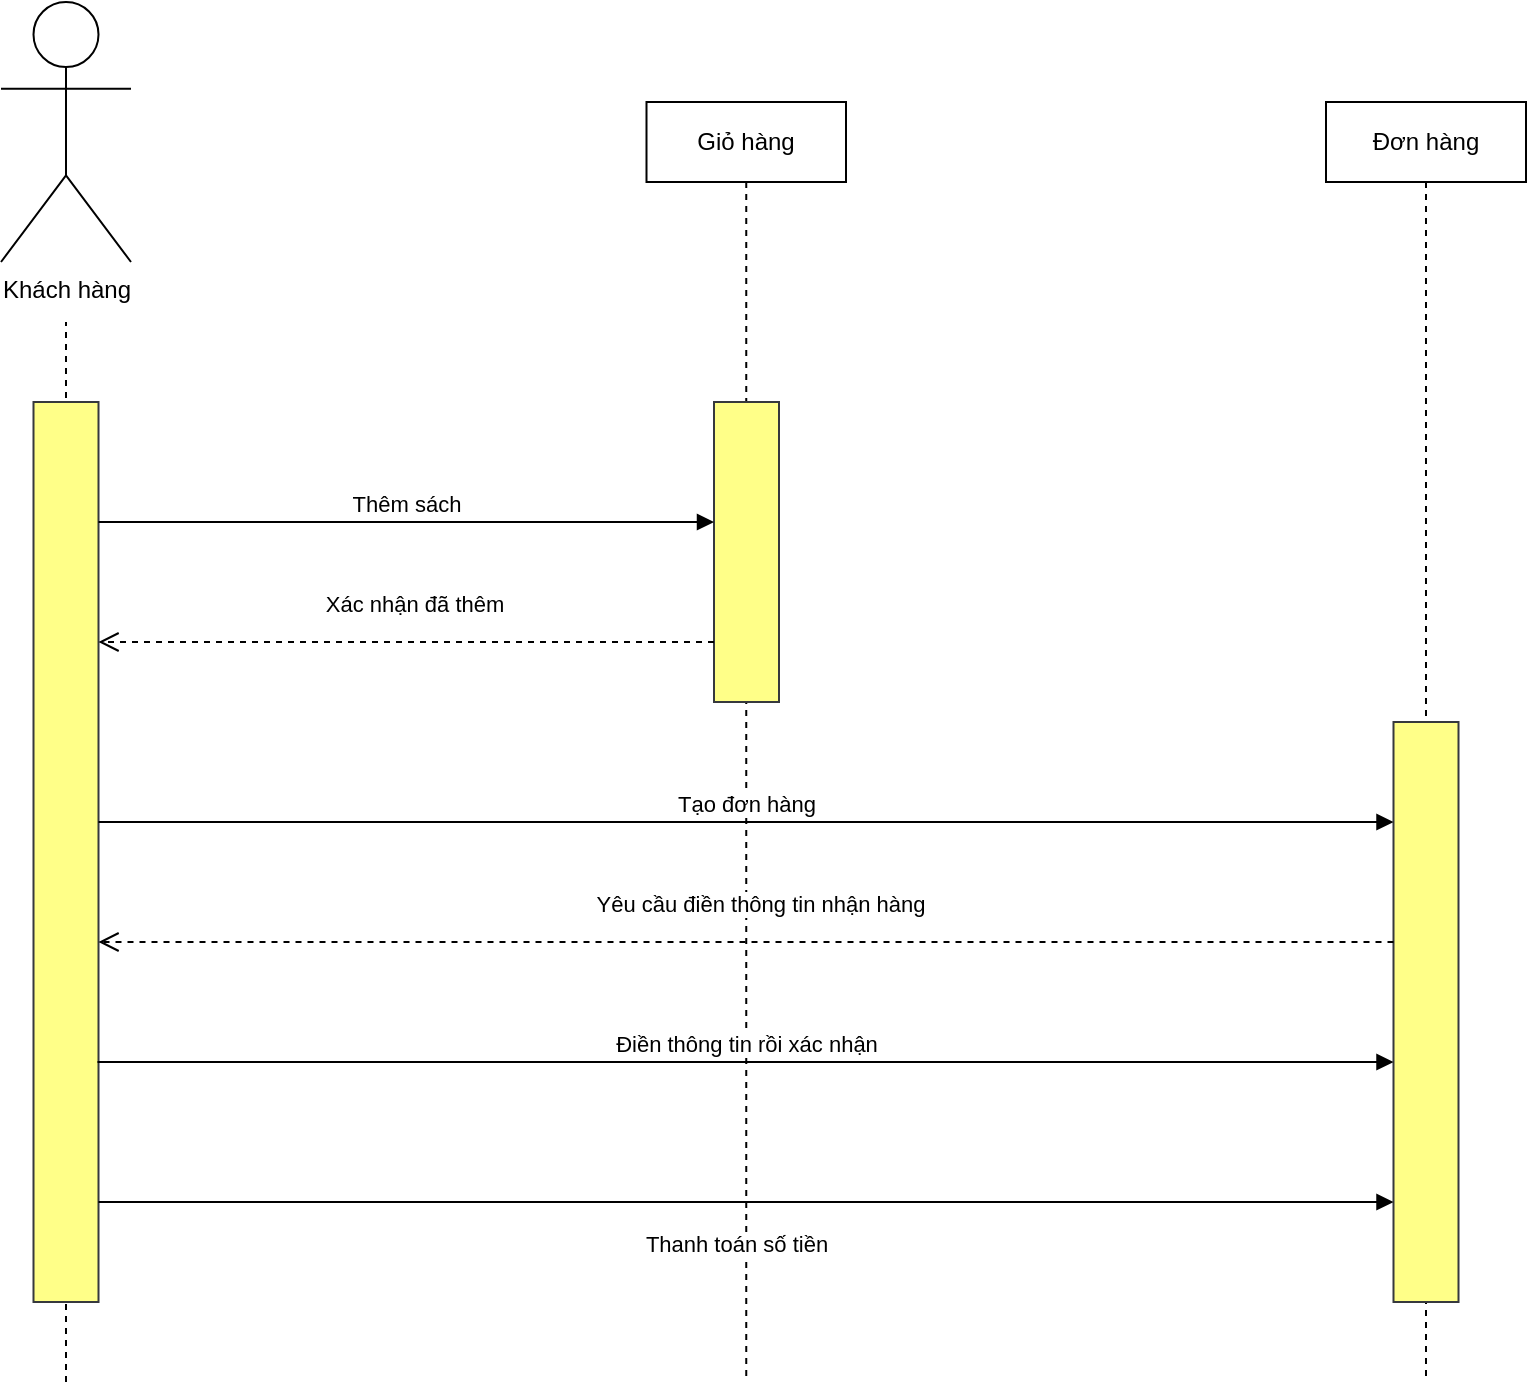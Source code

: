 <mxfile version="27.0.6">
  <diagram name="Page-1" id="qzvqXsZ5ZwBJdFictUcA">
    <mxGraphModel dx="1426" dy="783" grid="1" gridSize="10" guides="1" tooltips="1" connect="1" arrows="1" fold="1" page="1" pageScale="1" pageWidth="850" pageHeight="1100" math="0" shadow="0">
      <root>
        <mxCell id="0" />
        <mxCell id="1" parent="0" />
        <mxCell id="UMYcjgCTO4qiesuA8_Jj-19" value="" style="endArrow=none;dashed=1;html=1;rounded=0;" edge="1" parent="1">
          <mxGeometry width="50" height="50" relative="1" as="geometry">
            <mxPoint x="220" y="720" as="sourcePoint" />
            <mxPoint x="220" y="190" as="targetPoint" />
          </mxGeometry>
        </mxCell>
        <mxCell id="cKce5plZVRJmbIAS20uQ-10" value="Giỏ hàng" style="shape=umlLifeline;perimeter=lifelinePerimeter;whiteSpace=wrap;html=1;container=1;dropTarget=0;collapsible=0;recursiveResize=0;outlineConnect=0;portConstraint=eastwest;newEdgeStyle={&quot;curved&quot;:0,&quot;rounded&quot;:0};" parent="1" vertex="1">
          <mxGeometry x="510.25" y="80" width="99.75" height="640" as="geometry" />
        </mxCell>
        <mxCell id="cKce5plZVRJmbIAS20uQ-11" value="" style="html=1;points=[[0,0,0,0,5],[0,1,0,0,-5],[1,0,0,0,5],[1,1,0,0,-5]];perimeter=orthogonalPerimeter;outlineConnect=0;targetShapes=umlLifeline;portConstraint=eastwest;newEdgeStyle={&quot;curved&quot;:0,&quot;rounded&quot;:0};fillColor=#ffff88;strokeColor=#36393d;" parent="1" vertex="1">
          <mxGeometry x="203.75" y="230" width="32.5" height="450" as="geometry" />
        </mxCell>
        <mxCell id="cKce5plZVRJmbIAS20uQ-12" value="" style="html=1;points=[[0,0,0,0,5],[0,1,0,0,-5],[1,0,0,0,5],[1,1,0,0,-5]];perimeter=orthogonalPerimeter;outlineConnect=0;targetShapes=umlLifeline;portConstraint=eastwest;newEdgeStyle={&quot;curved&quot;:0,&quot;rounded&quot;:0};fillColor=#ffff88;strokeColor=#36393d;" parent="1" vertex="1">
          <mxGeometry x="544" y="230" width="32.5" height="150" as="geometry" />
        </mxCell>
        <mxCell id="cKce5plZVRJmbIAS20uQ-13" value="Xác nhận đã thêm" style="html=1;verticalAlign=bottom;endArrow=open;dashed=1;endSize=8;curved=0;rounded=0;" parent="1" edge="1" source="cKce5plZVRJmbIAS20uQ-12">
          <mxGeometry x="-0.023" y="-10" relative="1" as="geometry">
            <mxPoint x="439" y="350" as="sourcePoint" />
            <mxPoint x="236.25" y="350" as="targetPoint" />
            <mxPoint as="offset" />
          </mxGeometry>
        </mxCell>
        <mxCell id="cKce5plZVRJmbIAS20uQ-14" value="Thêm sách" style="html=1;verticalAlign=bottom;endArrow=block;curved=0;rounded=0;" parent="1" target="cKce5plZVRJmbIAS20uQ-12" edge="1">
          <mxGeometry width="80" relative="1" as="geometry">
            <mxPoint x="236.25" y="290" as="sourcePoint" />
            <mxPoint x="316.25" y="290" as="targetPoint" />
            <Array as="points">
              <mxPoint x="286.25" y="290" />
            </Array>
          </mxGeometry>
        </mxCell>
        <mxCell id="UMYcjgCTO4qiesuA8_Jj-4" value="Đơn hàng" style="shape=umlLifeline;perimeter=lifelinePerimeter;whiteSpace=wrap;html=1;container=1;dropTarget=0;collapsible=0;recursiveResize=0;outlineConnect=0;portConstraint=eastwest;newEdgeStyle={&quot;curved&quot;:0,&quot;rounded&quot;:0};size=40;" vertex="1" parent="1">
          <mxGeometry x="850" y="80" width="100" height="640" as="geometry" />
        </mxCell>
        <mxCell id="UMYcjgCTO4qiesuA8_Jj-5" value="" style="html=1;points=[[0,0,0,0,5],[0,1,0,0,-5],[1,0,0,0,5],[1,1,0,0,-5]];perimeter=orthogonalPerimeter;outlineConnect=0;targetShapes=umlLifeline;portConstraint=eastwest;newEdgeStyle={&quot;curved&quot;:0,&quot;rounded&quot;:0};fillColor=#ffff88;strokeColor=#36393d;" vertex="1" parent="1">
          <mxGeometry x="883.75" y="390" width="32.5" height="290" as="geometry" />
        </mxCell>
        <mxCell id="UMYcjgCTO4qiesuA8_Jj-6" value="Tạo đơn hàng" style="html=1;verticalAlign=bottom;endArrow=block;curved=0;rounded=0;" edge="1" parent="1" source="cKce5plZVRJmbIAS20uQ-11" target="UMYcjgCTO4qiesuA8_Jj-5">
          <mxGeometry width="80" relative="1" as="geometry">
            <mxPoint x="250" y="440" as="sourcePoint" />
            <mxPoint x="604" y="440" as="targetPoint" />
            <Array as="points">
              <mxPoint x="286.25" y="440" />
            </Array>
          </mxGeometry>
        </mxCell>
        <mxCell id="UMYcjgCTO4qiesuA8_Jj-7" value="Điền thông tin rồi xác nhận" style="html=1;verticalAlign=bottom;endArrow=block;curved=0;rounded=0;" edge="1" parent="1" target="UMYcjgCTO4qiesuA8_Jj-5">
          <mxGeometry width="80" relative="1" as="geometry">
            <mxPoint x="235.75" y="560" as="sourcePoint" />
            <mxPoint x="830" y="570" as="targetPoint" />
            <Array as="points">
              <mxPoint x="286" y="560" />
            </Array>
          </mxGeometry>
        </mxCell>
        <mxCell id="UMYcjgCTO4qiesuA8_Jj-8" value="Thanh toán số tiền" style="html=1;verticalAlign=bottom;endArrow=block;curved=0;rounded=0;" edge="1" parent="1" target="UMYcjgCTO4qiesuA8_Jj-5">
          <mxGeometry x="-0.016" y="-30" width="80" relative="1" as="geometry">
            <mxPoint x="236.25" y="630" as="sourcePoint" />
            <mxPoint x="780" y="630" as="targetPoint" />
            <Array as="points">
              <mxPoint x="286.5" y="630" />
            </Array>
            <mxPoint as="offset" />
          </mxGeometry>
        </mxCell>
        <mxCell id="UMYcjgCTO4qiesuA8_Jj-9" value="Yêu cầu điền thông tin nhận hàng" style="html=1;verticalAlign=bottom;endArrow=open;dashed=1;endSize=8;curved=0;rounded=0;" edge="1" parent="1" source="UMYcjgCTO4qiesuA8_Jj-5">
          <mxGeometry x="-0.023" y="-10" relative="1" as="geometry">
            <mxPoint x="604" y="500" as="sourcePoint" />
            <mxPoint x="236.25" y="500" as="targetPoint" />
            <mxPoint as="offset" />
          </mxGeometry>
        </mxCell>
        <mxCell id="UMYcjgCTO4qiesuA8_Jj-10" value="Khách hàng" style="shape=umlActor;verticalLabelPosition=bottom;verticalAlign=top;html=1;outlineConnect=0;" vertex="1" parent="1">
          <mxGeometry x="187.5" y="30" width="65" height="130" as="geometry" />
        </mxCell>
      </root>
    </mxGraphModel>
  </diagram>
</mxfile>
